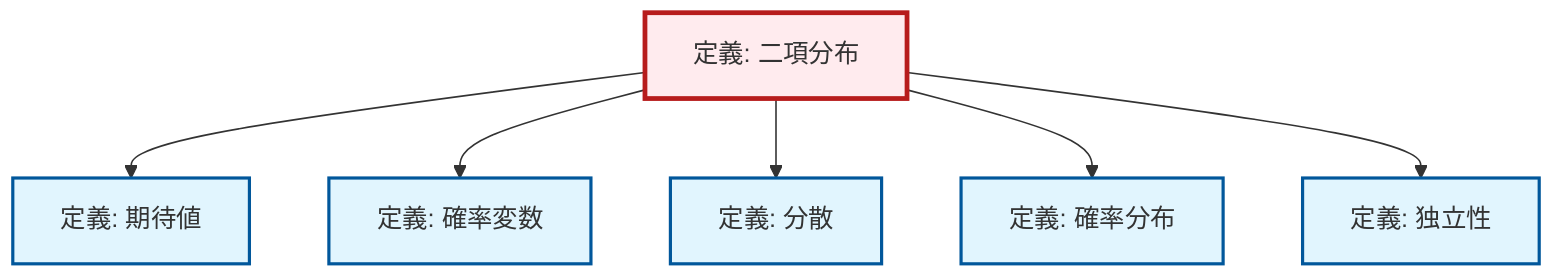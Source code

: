 graph TD
    classDef definition fill:#e1f5fe,stroke:#01579b,stroke-width:2px
    classDef theorem fill:#f3e5f5,stroke:#4a148c,stroke-width:2px
    classDef axiom fill:#fff3e0,stroke:#e65100,stroke-width:2px
    classDef example fill:#e8f5e9,stroke:#1b5e20,stroke-width:2px
    classDef current fill:#ffebee,stroke:#b71c1c,stroke-width:3px
    def-independence["定義: 独立性"]:::definition
    def-expectation["定義: 期待値"]:::definition
    def-random-variable["定義: 確率変数"]:::definition
    def-binomial-distribution["定義: 二項分布"]:::definition
    def-variance["定義: 分散"]:::definition
    def-probability-distribution["定義: 確率分布"]:::definition
    def-binomial-distribution --> def-expectation
    def-binomial-distribution --> def-random-variable
    def-binomial-distribution --> def-variance
    def-binomial-distribution --> def-probability-distribution
    def-binomial-distribution --> def-independence
    class def-binomial-distribution current